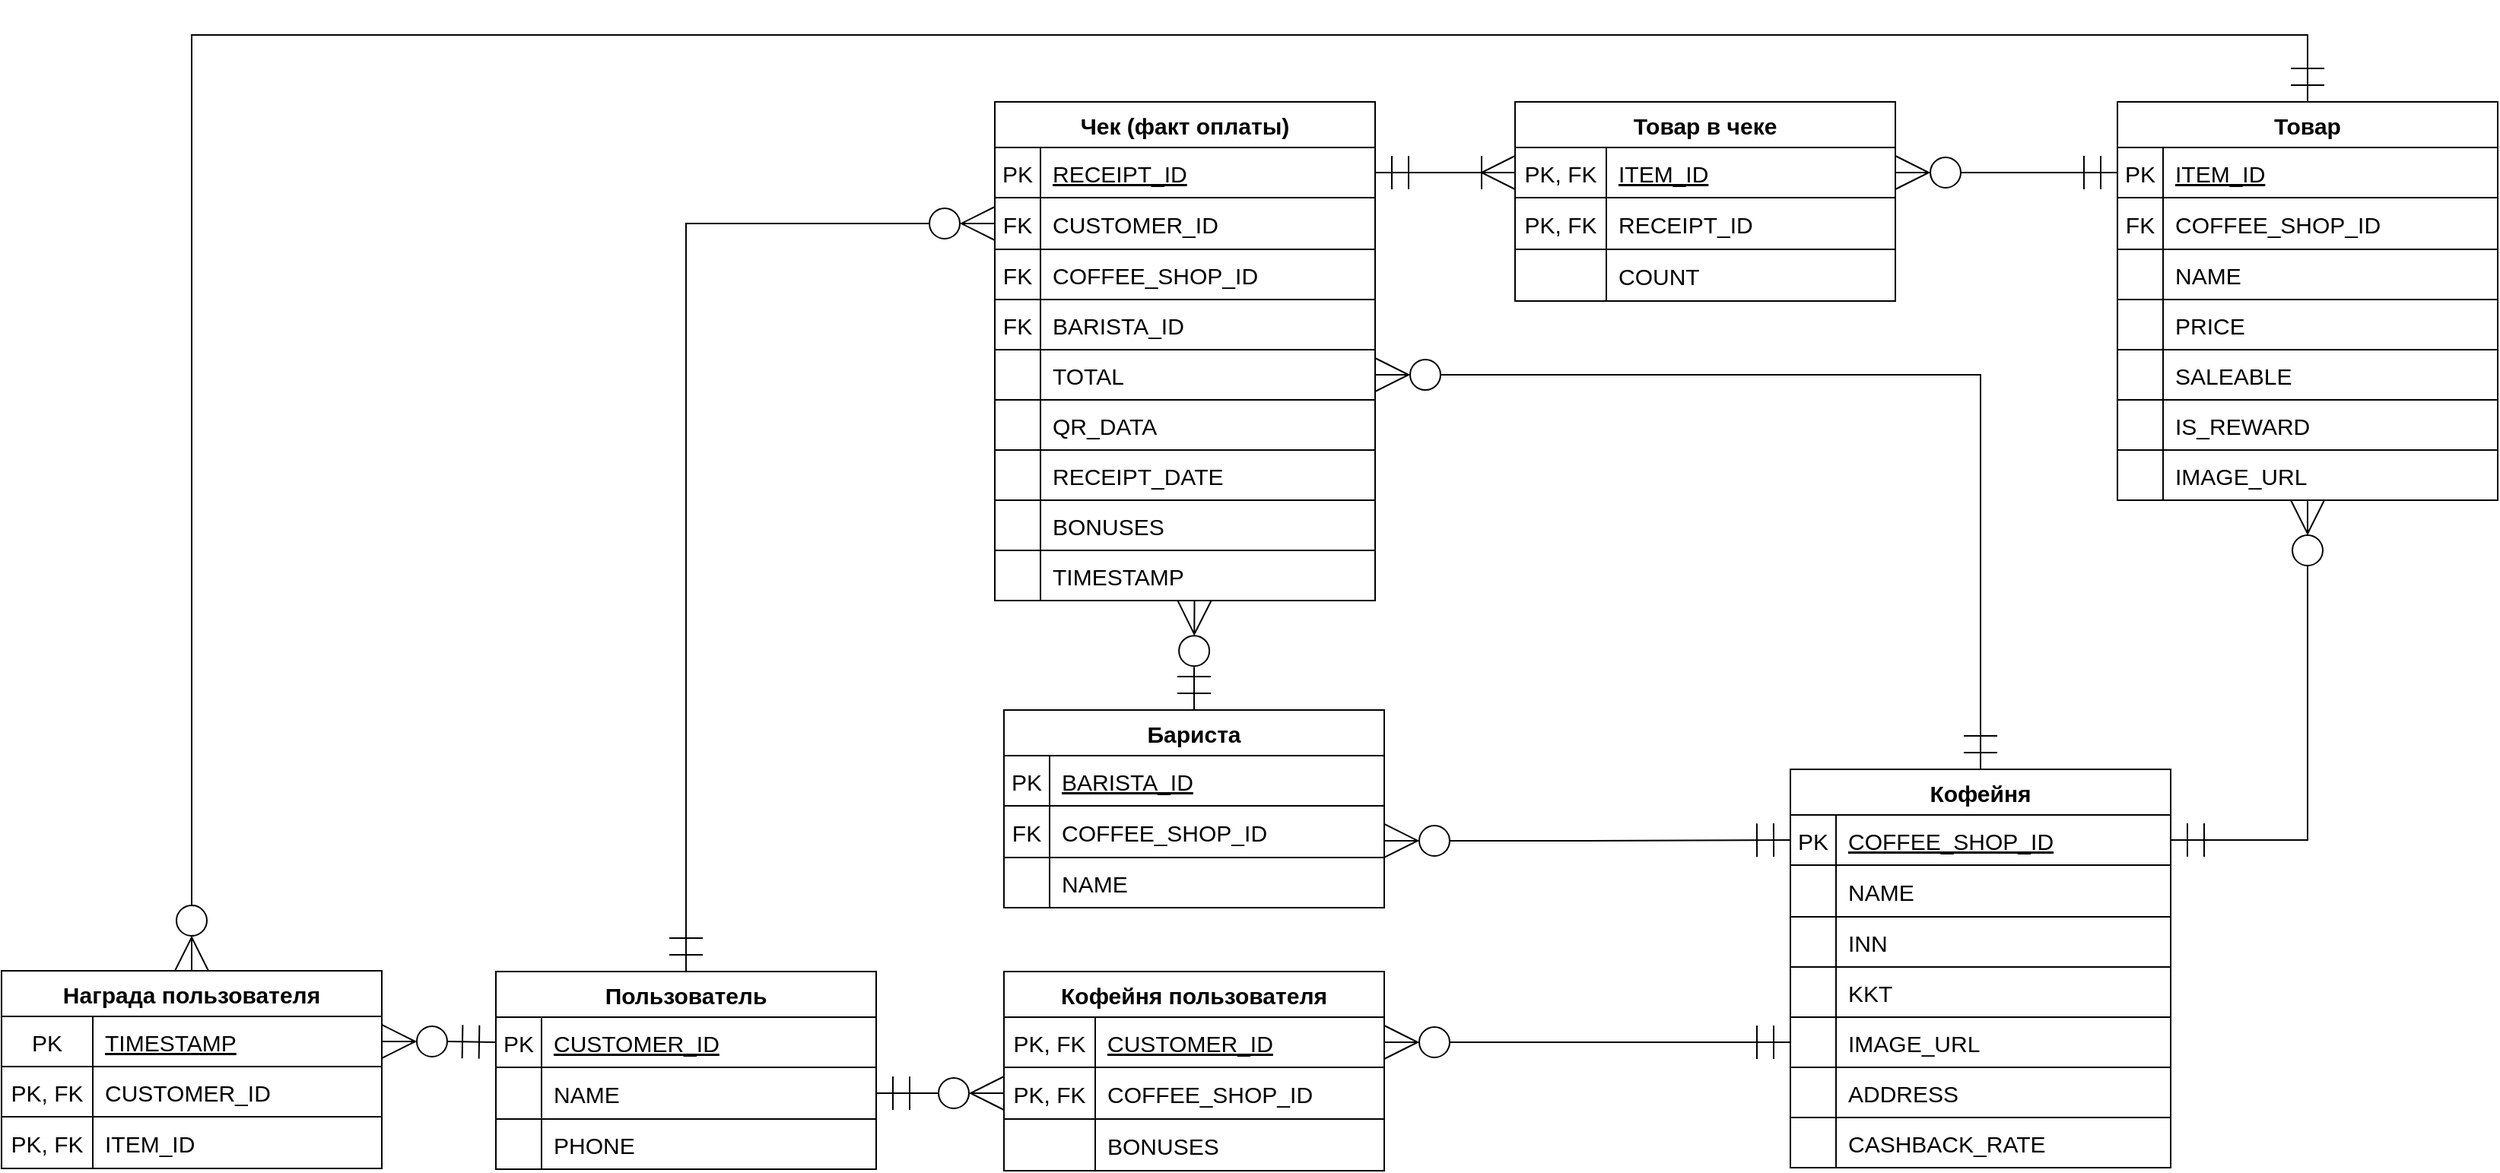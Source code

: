 <mxfile version="22.1.11" type="device">
  <diagram id="R2lEEEUBdFMjLlhIrx00" name="Page-1">
    <mxGraphModel dx="2475" dy="891" grid="0" gridSize="10" guides="1" tooltips="1" connect="1" arrows="1" fold="1" page="0" pageScale="1" pageWidth="850" pageHeight="1100" background="none" math="0" shadow="0" extFonts="Permanent Marker^https://fonts.googleapis.com/css?family=Permanent+Marker">
      <root>
        <object label="" id="0">
          <mxCell />
        </object>
        <mxCell id="1" parent="0" />
        <mxCell id="6fMhyB3P9EmJ89iYx7s8-238" style="edgeStyle=orthogonalEdgeStyle;rounded=0;orthogonalLoop=1;jettySize=auto;html=1;entryX=0.5;entryY=0;entryDx=0;entryDy=0;endArrow=ERzeroToMany;endFill=0;startArrow=ERmandOne;startFill=0;endSize=20;startSize=20;fontSize=15;exitX=0.5;exitY=0;exitDx=0;exitDy=0;" parent="1" source="6fMhyB3P9EmJ89iYx7s8-77" target="6fMhyB3P9EmJ89iYx7s8-167" edge="1">
          <mxGeometry relative="1" as="geometry">
            <mxPoint x="-670" y="190" as="sourcePoint" />
            <Array as="points">
              <mxPoint x="721" y="49" />
              <mxPoint x="-670" y="49" />
            </Array>
          </mxGeometry>
        </mxCell>
        <mxCell id="6fMhyB3P9EmJ89iYx7s8-239" style="edgeStyle=orthogonalEdgeStyle;rounded=0;orthogonalLoop=1;jettySize=auto;html=1;exitX=1;exitY=0.5;exitDx=0;exitDy=0;entryX=0;entryY=0.5;entryDx=0;entryDy=0;endArrow=ERzeroToMany;endFill=0;startArrow=ERmandOne;startFill=0;startSize=20;endSize=20;fontSize=15;" parent="1" source="6fMhyB3P9EmJ89iYx7s8-52" target="6fMhyB3P9EmJ89iYx7s8-161" edge="1">
          <mxGeometry relative="1" as="geometry" />
        </mxCell>
        <object label="Пользователь" as="ds" id="6fMhyB3P9EmJ89iYx7s8-48">
          <mxCell style="shape=table;startSize=30;container=0;collapsible=1;childLayout=tableLayout;fixedRows=1;rowLines=1;fontStyle=1;align=center;resizeLast=1;resizeLastRow=0;columnLines=1;comic=0;enumerate=0;moveCells=0;autosize=0;verticalAlign=middle;fixDash=1;overflow=visible;swimlaneLine=1;fontSize=15;" parent="1" vertex="1">
            <mxGeometry x="-470" y="665" width="250" height="130" as="geometry">
              <mxRectangle x="-70" y="220" width="90" height="30" as="alternateBounds" />
            </mxGeometry>
          </mxCell>
        </object>
        <mxCell id="6fMhyB3P9EmJ89iYx7s8-49" value="" style="shape=partialRectangle;collapsible=0;dropTarget=0;pointerEvents=0;fillColor=none;points=[[0,0.5],[1,0.5]];portConstraint=eastwest;top=0;left=0;right=0;bottom=1;fontSize=15;" parent="6fMhyB3P9EmJ89iYx7s8-48" vertex="1">
          <mxGeometry y="30" width="250" height="33" as="geometry" />
        </mxCell>
        <mxCell id="6fMhyB3P9EmJ89iYx7s8-50" value="PK" style="shape=partialRectangle;overflow=hidden;connectable=0;fillColor=none;top=0;left=0;bottom=0;right=0;fontStyle=0;fontSize=15;" parent="6fMhyB3P9EmJ89iYx7s8-49" vertex="1">
          <mxGeometry width="30" height="33" as="geometry">
            <mxRectangle width="30" height="33" as="alternateBounds" />
          </mxGeometry>
        </mxCell>
        <mxCell id="6fMhyB3P9EmJ89iYx7s8-51" value="CUSTOMER_ID" style="shape=partialRectangle;overflow=hidden;connectable=0;fillColor=none;top=0;left=0;bottom=0;right=0;align=left;spacingLeft=6;fontStyle=4;fontSize=15;" parent="6fMhyB3P9EmJ89iYx7s8-49" vertex="1">
          <mxGeometry x="30" width="220" height="33" as="geometry">
            <mxRectangle width="220" height="33" as="alternateBounds" />
          </mxGeometry>
        </mxCell>
        <mxCell id="6fMhyB3P9EmJ89iYx7s8-52" value="" style="shape=partialRectangle;collapsible=0;dropTarget=0;pointerEvents=0;fillColor=none;points=[[0,0.5],[1,0.5]];portConstraint=eastwest;top=0;left=0;right=0;bottom=0;fontSize=15;" parent="6fMhyB3P9EmJ89iYx7s8-48" vertex="1">
          <mxGeometry y="63" width="250" height="34" as="geometry" />
        </mxCell>
        <mxCell id="6fMhyB3P9EmJ89iYx7s8-53" value="" style="shape=partialRectangle;overflow=hidden;connectable=0;fillColor=none;top=0;left=0;bottom=0;right=0;fontSize=15;" parent="6fMhyB3P9EmJ89iYx7s8-52" vertex="1">
          <mxGeometry width="30" height="34" as="geometry">
            <mxRectangle width="30" height="34" as="alternateBounds" />
          </mxGeometry>
        </mxCell>
        <mxCell id="6fMhyB3P9EmJ89iYx7s8-54" value="NAME" style="shape=partialRectangle;overflow=hidden;connectable=0;fillColor=none;top=0;left=0;bottom=0;right=0;align=left;spacingLeft=6;fontSize=15;" parent="6fMhyB3P9EmJ89iYx7s8-52" vertex="1">
          <mxGeometry x="30" width="220" height="34" as="geometry">
            <mxRectangle width="220" height="34" as="alternateBounds" />
          </mxGeometry>
        </mxCell>
        <mxCell id="6fMhyB3P9EmJ89iYx7s8-55" value="" style="shape=partialRectangle;collapsible=0;dropTarget=0;pointerEvents=0;fillColor=none;points=[[0,0.5],[1,0.5]];portConstraint=eastwest;top=0;left=0;right=0;bottom=0;fontSize=15;" parent="6fMhyB3P9EmJ89iYx7s8-48" vertex="1">
          <mxGeometry y="97" width="250" height="33" as="geometry" />
        </mxCell>
        <mxCell id="6fMhyB3P9EmJ89iYx7s8-56" value="" style="shape=partialRectangle;overflow=hidden;connectable=0;fillColor=none;top=0;left=0;bottom=0;right=0;fontSize=15;" parent="6fMhyB3P9EmJ89iYx7s8-55" vertex="1">
          <mxGeometry width="30" height="33" as="geometry">
            <mxRectangle width="30" height="33" as="alternateBounds" />
          </mxGeometry>
        </mxCell>
        <mxCell id="6fMhyB3P9EmJ89iYx7s8-57" value="PHONE" style="shape=partialRectangle;overflow=hidden;connectable=0;fillColor=none;top=0;left=0;bottom=0;right=0;align=left;spacingLeft=6;fontSize=15;" parent="6fMhyB3P9EmJ89iYx7s8-55" vertex="1">
          <mxGeometry x="30" width="220" height="33" as="geometry">
            <mxRectangle width="220" height="33" as="alternateBounds" />
          </mxGeometry>
        </mxCell>
        <object label="Чек (факт оплаты)" as="ds" id="6fMhyB3P9EmJ89iYx7s8-61">
          <mxCell style="shape=table;startSize=30;container=1;collapsible=1;childLayout=tableLayout;fixedRows=1;rowLines=1;fontStyle=1;align=center;resizeLast=1;resizeLastRow=0;columnLines=1;comic=0;enumerate=0;moveCells=0;autosize=0;fontSize=15;" parent="1" vertex="1">
            <mxGeometry x="-142" y="93" width="250" height="328" as="geometry">
              <mxRectangle x="-70" y="220" width="90" height="30" as="alternateBounds" />
            </mxGeometry>
          </mxCell>
        </object>
        <mxCell id="6fMhyB3P9EmJ89iYx7s8-62" value="" style="shape=partialRectangle;collapsible=0;dropTarget=0;pointerEvents=0;fillColor=none;points=[[0,0.5],[1,0.5]];portConstraint=eastwest;top=0;left=0;right=0;bottom=1;fontSize=15;" parent="6fMhyB3P9EmJ89iYx7s8-61" vertex="1">
          <mxGeometry y="30" width="250" height="33" as="geometry" />
        </mxCell>
        <mxCell id="6fMhyB3P9EmJ89iYx7s8-63" value="PK" style="shape=partialRectangle;overflow=hidden;connectable=0;fillColor=none;top=0;left=0;bottom=0;right=0;fontStyle=0;fontSize=15;" parent="6fMhyB3P9EmJ89iYx7s8-62" vertex="1">
          <mxGeometry width="30" height="33" as="geometry">
            <mxRectangle width="30" height="33" as="alternateBounds" />
          </mxGeometry>
        </mxCell>
        <mxCell id="6fMhyB3P9EmJ89iYx7s8-64" value="RECEIPT_ID" style="shape=partialRectangle;overflow=hidden;connectable=0;fillColor=none;top=0;left=0;bottom=0;right=0;align=left;spacingLeft=6;fontStyle=4;fontSize=15;" parent="6fMhyB3P9EmJ89iYx7s8-62" vertex="1">
          <mxGeometry x="30" width="220" height="33" as="geometry">
            <mxRectangle width="220" height="33" as="alternateBounds" />
          </mxGeometry>
        </mxCell>
        <mxCell id="6fMhyB3P9EmJ89iYx7s8-65" value="" style="shape=partialRectangle;collapsible=0;dropTarget=0;pointerEvents=0;fillColor=none;points=[[0,0.5],[1,0.5]];portConstraint=eastwest;top=0;left=0;right=0;bottom=0;fontSize=15;" parent="6fMhyB3P9EmJ89iYx7s8-61" vertex="1">
          <mxGeometry y="63" width="250" height="34" as="geometry" />
        </mxCell>
        <mxCell id="6fMhyB3P9EmJ89iYx7s8-66" value="FK" style="shape=partialRectangle;overflow=hidden;connectable=0;fillColor=none;top=0;left=0;bottom=0;right=0;fontSize=15;" parent="6fMhyB3P9EmJ89iYx7s8-65" vertex="1">
          <mxGeometry width="30" height="34" as="geometry">
            <mxRectangle width="30" height="34" as="alternateBounds" />
          </mxGeometry>
        </mxCell>
        <mxCell id="6fMhyB3P9EmJ89iYx7s8-67" value="CUSTOMER_ID" style="shape=partialRectangle;overflow=hidden;connectable=0;fillColor=none;top=0;left=0;bottom=0;right=0;align=left;spacingLeft=6;fontSize=15;" parent="6fMhyB3P9EmJ89iYx7s8-65" vertex="1">
          <mxGeometry x="30" width="220" height="34" as="geometry">
            <mxRectangle width="220" height="34" as="alternateBounds" />
          </mxGeometry>
        </mxCell>
        <mxCell id="6fMhyB3P9EmJ89iYx7s8-68" value="" style="shape=partialRectangle;collapsible=0;dropTarget=0;pointerEvents=0;fillColor=none;points=[[0,0.5],[1,0.5]];portConstraint=eastwest;top=0;left=0;right=0;bottom=0;fontSize=15;" parent="6fMhyB3P9EmJ89iYx7s8-61" vertex="1">
          <mxGeometry y="97" width="250" height="33" as="geometry" />
        </mxCell>
        <mxCell id="6fMhyB3P9EmJ89iYx7s8-69" value="FK" style="shape=partialRectangle;overflow=hidden;connectable=0;fillColor=none;top=0;left=0;bottom=0;right=0;fontSize=15;" parent="6fMhyB3P9EmJ89iYx7s8-68" vertex="1">
          <mxGeometry width="30" height="33" as="geometry">
            <mxRectangle width="30" height="33" as="alternateBounds" />
          </mxGeometry>
        </mxCell>
        <mxCell id="6fMhyB3P9EmJ89iYx7s8-70" value="COFFEE_SHOP_ID" style="shape=partialRectangle;overflow=hidden;connectable=0;fillColor=none;top=0;left=0;bottom=0;right=0;align=left;spacingLeft=6;fontSize=15;" parent="6fMhyB3P9EmJ89iYx7s8-68" vertex="1">
          <mxGeometry x="30" width="220" height="33" as="geometry">
            <mxRectangle width="220" height="33" as="alternateBounds" />
          </mxGeometry>
        </mxCell>
        <mxCell id="6fMhyB3P9EmJ89iYx7s8-182" style="shape=partialRectangle;collapsible=0;dropTarget=0;pointerEvents=0;fillColor=none;points=[[0,0.5],[1,0.5]];portConstraint=eastwest;top=0;left=0;right=0;bottom=0;fontSize=15;" parent="6fMhyB3P9EmJ89iYx7s8-61" vertex="1">
          <mxGeometry y="130" width="250" height="33" as="geometry" />
        </mxCell>
        <mxCell id="6fMhyB3P9EmJ89iYx7s8-183" value="FK" style="shape=partialRectangle;overflow=hidden;connectable=0;fillColor=none;top=0;left=0;bottom=0;right=0;fontSize=15;" parent="6fMhyB3P9EmJ89iYx7s8-182" vertex="1">
          <mxGeometry width="30" height="33" as="geometry">
            <mxRectangle width="30" height="33" as="alternateBounds" />
          </mxGeometry>
        </mxCell>
        <mxCell id="6fMhyB3P9EmJ89iYx7s8-184" value="BARISTA_ID" style="shape=partialRectangle;overflow=hidden;connectable=0;fillColor=none;top=0;left=0;bottom=0;right=0;align=left;spacingLeft=6;fontSize=15;" parent="6fMhyB3P9EmJ89iYx7s8-182" vertex="1">
          <mxGeometry x="30" width="220" height="33" as="geometry">
            <mxRectangle width="220" height="33" as="alternateBounds" />
          </mxGeometry>
        </mxCell>
        <mxCell id="6fMhyB3P9EmJ89iYx7s8-221" style="shape=partialRectangle;collapsible=0;dropTarget=0;pointerEvents=0;fillColor=none;points=[[0,0.5],[1,0.5]];portConstraint=eastwest;top=0;left=0;right=0;bottom=0;fontSize=15;" parent="6fMhyB3P9EmJ89iYx7s8-61" vertex="1">
          <mxGeometry y="163" width="250" height="33" as="geometry" />
        </mxCell>
        <mxCell id="6fMhyB3P9EmJ89iYx7s8-222" style="shape=partialRectangle;overflow=hidden;connectable=0;fillColor=none;top=0;left=0;bottom=0;right=0;fontSize=15;" parent="6fMhyB3P9EmJ89iYx7s8-221" vertex="1">
          <mxGeometry width="30" height="33" as="geometry">
            <mxRectangle width="30" height="33" as="alternateBounds" />
          </mxGeometry>
        </mxCell>
        <mxCell id="6fMhyB3P9EmJ89iYx7s8-223" value="TOTAL" style="shape=partialRectangle;overflow=hidden;connectable=0;fillColor=none;top=0;left=0;bottom=0;right=0;align=left;spacingLeft=6;fontSize=15;" parent="6fMhyB3P9EmJ89iYx7s8-221" vertex="1">
          <mxGeometry x="30" width="220" height="33" as="geometry">
            <mxRectangle width="220" height="33" as="alternateBounds" />
          </mxGeometry>
        </mxCell>
        <mxCell id="6fMhyB3P9EmJ89iYx7s8-224" style="shape=partialRectangle;collapsible=0;dropTarget=0;pointerEvents=0;fillColor=none;points=[[0,0.5],[1,0.5]];portConstraint=eastwest;top=0;left=0;right=0;bottom=0;fontSize=15;" parent="6fMhyB3P9EmJ89iYx7s8-61" vertex="1">
          <mxGeometry y="196" width="250" height="33" as="geometry" />
        </mxCell>
        <mxCell id="6fMhyB3P9EmJ89iYx7s8-225" style="shape=partialRectangle;overflow=hidden;connectable=0;fillColor=none;top=0;left=0;bottom=0;right=0;fontSize=15;" parent="6fMhyB3P9EmJ89iYx7s8-224" vertex="1">
          <mxGeometry width="30" height="33" as="geometry">
            <mxRectangle width="30" height="33" as="alternateBounds" />
          </mxGeometry>
        </mxCell>
        <mxCell id="6fMhyB3P9EmJ89iYx7s8-226" value="QR_DATA" style="shape=partialRectangle;overflow=hidden;connectable=0;fillColor=none;top=0;left=0;bottom=0;right=0;align=left;spacingLeft=6;fontSize=15;" parent="6fMhyB3P9EmJ89iYx7s8-224" vertex="1">
          <mxGeometry x="30" width="220" height="33" as="geometry">
            <mxRectangle width="220" height="33" as="alternateBounds" />
          </mxGeometry>
        </mxCell>
        <mxCell id="yeTZzwg2eYTKbIOVqk0_-4" style="shape=partialRectangle;collapsible=0;dropTarget=0;pointerEvents=0;fillColor=none;points=[[0,0.5],[1,0.5]];portConstraint=eastwest;top=0;left=0;right=0;bottom=0;fontSize=15;" parent="6fMhyB3P9EmJ89iYx7s8-61" vertex="1">
          <mxGeometry y="229" width="250" height="33" as="geometry" />
        </mxCell>
        <mxCell id="yeTZzwg2eYTKbIOVqk0_-5" style="shape=partialRectangle;overflow=hidden;connectable=0;fillColor=none;top=0;left=0;bottom=0;right=0;fontSize=15;" parent="yeTZzwg2eYTKbIOVqk0_-4" vertex="1">
          <mxGeometry width="30" height="33" as="geometry">
            <mxRectangle width="30" height="33" as="alternateBounds" />
          </mxGeometry>
        </mxCell>
        <mxCell id="yeTZzwg2eYTKbIOVqk0_-6" value="" style="shape=partialRectangle;overflow=hidden;connectable=0;fillColor=none;top=0;left=0;bottom=0;right=0;align=left;spacingLeft=6;fontSize=15;" parent="yeTZzwg2eYTKbIOVqk0_-4" vertex="1">
          <mxGeometry x="30" width="220" height="33" as="geometry">
            <mxRectangle width="220" height="33" as="alternateBounds" />
          </mxGeometry>
        </mxCell>
        <mxCell id="yeTZzwg2eYTKbIOVqk0_-10" style="shape=partialRectangle;collapsible=0;dropTarget=0;pointerEvents=0;fillColor=none;points=[[0,0.5],[1,0.5]];portConstraint=eastwest;top=0;left=0;right=0;bottom=0;fontSize=15;" parent="6fMhyB3P9EmJ89iYx7s8-61" vertex="1">
          <mxGeometry y="262" width="250" height="33" as="geometry" />
        </mxCell>
        <mxCell id="yeTZzwg2eYTKbIOVqk0_-11" style="shape=partialRectangle;overflow=hidden;connectable=0;fillColor=none;top=0;left=0;bottom=0;right=0;fontSize=15;" parent="yeTZzwg2eYTKbIOVqk0_-10" vertex="1">
          <mxGeometry width="30" height="33" as="geometry">
            <mxRectangle width="30" height="33" as="alternateBounds" />
          </mxGeometry>
        </mxCell>
        <mxCell id="yeTZzwg2eYTKbIOVqk0_-12" value="BONUSES" style="shape=partialRectangle;overflow=hidden;connectable=0;fillColor=none;top=0;left=0;bottom=0;right=0;align=left;spacingLeft=6;fontSize=15;" parent="yeTZzwg2eYTKbIOVqk0_-10" vertex="1">
          <mxGeometry x="30" width="220" height="33" as="geometry">
            <mxRectangle width="220" height="33" as="alternateBounds" />
          </mxGeometry>
        </mxCell>
        <mxCell id="yeTZzwg2eYTKbIOVqk0_-31" style="shape=partialRectangle;collapsible=0;dropTarget=0;pointerEvents=0;fillColor=none;points=[[0,0.5],[1,0.5]];portConstraint=eastwest;top=0;left=0;right=0;bottom=0;fontSize=15;" parent="6fMhyB3P9EmJ89iYx7s8-61" vertex="1">
          <mxGeometry y="295" width="250" height="33" as="geometry" />
        </mxCell>
        <mxCell id="yeTZzwg2eYTKbIOVqk0_-32" style="shape=partialRectangle;overflow=hidden;connectable=0;fillColor=none;top=0;left=0;bottom=0;right=0;fontSize=15;" parent="yeTZzwg2eYTKbIOVqk0_-31" vertex="1">
          <mxGeometry width="30" height="33" as="geometry">
            <mxRectangle width="30" height="33" as="alternateBounds" />
          </mxGeometry>
        </mxCell>
        <mxCell id="yeTZzwg2eYTKbIOVqk0_-33" value="TIMESTAMP" style="shape=partialRectangle;overflow=hidden;connectable=0;fillColor=none;top=0;left=0;bottom=0;right=0;align=left;spacingLeft=6;fontSize=15;" parent="yeTZzwg2eYTKbIOVqk0_-31" vertex="1">
          <mxGeometry x="30" width="220" height="33" as="geometry">
            <mxRectangle width="220" height="33" as="alternateBounds" />
          </mxGeometry>
        </mxCell>
        <object label="Товар" as="ds" id="6fMhyB3P9EmJ89iYx7s8-77">
          <mxCell style="shape=table;startSize=30;container=1;collapsible=1;childLayout=tableLayout;fixedRows=1;rowLines=1;fontStyle=1;align=center;resizeLast=1;resizeLastRow=0;columnLines=1;comic=0;enumerate=0;moveCells=0;autosize=0;fontSize=15;" parent="1" vertex="1">
            <mxGeometry x="596" y="93" width="250" height="262" as="geometry">
              <mxRectangle x="-70" y="220" width="90" height="30" as="alternateBounds" />
            </mxGeometry>
          </mxCell>
        </object>
        <mxCell id="6fMhyB3P9EmJ89iYx7s8-78" value="" style="shape=partialRectangle;collapsible=0;dropTarget=0;pointerEvents=0;fillColor=none;points=[[0,0.5],[1,0.5]];portConstraint=eastwest;top=0;left=0;right=0;bottom=1;fontSize=15;" parent="6fMhyB3P9EmJ89iYx7s8-77" vertex="1">
          <mxGeometry y="30" width="250" height="33" as="geometry" />
        </mxCell>
        <mxCell id="6fMhyB3P9EmJ89iYx7s8-79" value="PK" style="shape=partialRectangle;overflow=hidden;connectable=0;fillColor=none;top=0;left=0;bottom=0;right=0;fontStyle=0;fontSize=15;" parent="6fMhyB3P9EmJ89iYx7s8-78" vertex="1">
          <mxGeometry width="30" height="33" as="geometry">
            <mxRectangle width="30" height="33" as="alternateBounds" />
          </mxGeometry>
        </mxCell>
        <mxCell id="6fMhyB3P9EmJ89iYx7s8-80" value="ITEM_ID" style="shape=partialRectangle;overflow=hidden;connectable=0;fillColor=none;top=0;left=0;bottom=0;right=0;align=left;spacingLeft=6;fontStyle=4;fontSize=15;" parent="6fMhyB3P9EmJ89iYx7s8-78" vertex="1">
          <mxGeometry x="30" width="220" height="33" as="geometry">
            <mxRectangle width="220" height="33" as="alternateBounds" />
          </mxGeometry>
        </mxCell>
        <mxCell id="6fMhyB3P9EmJ89iYx7s8-81" value="" style="shape=partialRectangle;collapsible=0;dropTarget=0;pointerEvents=0;fillColor=none;points=[[0,0.5],[1,0.5]];portConstraint=eastwest;top=0;left=0;right=0;bottom=0;fontSize=15;" parent="6fMhyB3P9EmJ89iYx7s8-77" vertex="1">
          <mxGeometry y="63" width="250" height="34" as="geometry" />
        </mxCell>
        <mxCell id="6fMhyB3P9EmJ89iYx7s8-82" value="FK" style="shape=partialRectangle;overflow=hidden;connectable=0;fillColor=none;top=0;left=0;bottom=0;right=0;fontSize=15;" parent="6fMhyB3P9EmJ89iYx7s8-81" vertex="1">
          <mxGeometry width="30" height="34" as="geometry">
            <mxRectangle width="30" height="34" as="alternateBounds" />
          </mxGeometry>
        </mxCell>
        <mxCell id="6fMhyB3P9EmJ89iYx7s8-83" value="COFFEE_SHOP_ID" style="shape=partialRectangle;overflow=hidden;connectable=0;fillColor=none;top=0;left=0;bottom=0;right=0;align=left;spacingLeft=6;fontSize=15;" parent="6fMhyB3P9EmJ89iYx7s8-81" vertex="1">
          <mxGeometry x="30" width="220" height="34" as="geometry">
            <mxRectangle width="220" height="34" as="alternateBounds" />
          </mxGeometry>
        </mxCell>
        <mxCell id="6fMhyB3P9EmJ89iYx7s8-84" value="" style="shape=partialRectangle;collapsible=0;dropTarget=0;pointerEvents=0;fillColor=none;points=[[0,0.5],[1,0.5]];portConstraint=eastwest;top=0;left=0;right=0;bottom=0;fontSize=15;" parent="6fMhyB3P9EmJ89iYx7s8-77" vertex="1">
          <mxGeometry y="97" width="250" height="33" as="geometry" />
        </mxCell>
        <mxCell id="6fMhyB3P9EmJ89iYx7s8-85" value="" style="shape=partialRectangle;overflow=hidden;connectable=0;fillColor=none;top=0;left=0;bottom=0;right=0;fontSize=15;" parent="6fMhyB3P9EmJ89iYx7s8-84" vertex="1">
          <mxGeometry width="30" height="33" as="geometry">
            <mxRectangle width="30" height="33" as="alternateBounds" />
          </mxGeometry>
        </mxCell>
        <mxCell id="6fMhyB3P9EmJ89iYx7s8-86" value="NAME" style="shape=partialRectangle;overflow=hidden;connectable=0;fillColor=none;top=0;left=0;bottom=0;right=0;align=left;spacingLeft=6;fontSize=15;" parent="6fMhyB3P9EmJ89iYx7s8-84" vertex="1">
          <mxGeometry x="30" width="220" height="33" as="geometry">
            <mxRectangle width="220" height="33" as="alternateBounds" />
          </mxGeometry>
        </mxCell>
        <mxCell id="6fMhyB3P9EmJ89iYx7s8-214" style="shape=partialRectangle;collapsible=0;dropTarget=0;pointerEvents=0;fillColor=none;points=[[0,0.5],[1,0.5]];portConstraint=eastwest;top=0;left=0;right=0;bottom=0;fontSize=15;" parent="6fMhyB3P9EmJ89iYx7s8-77" vertex="1">
          <mxGeometry y="130" width="250" height="33" as="geometry" />
        </mxCell>
        <mxCell id="6fMhyB3P9EmJ89iYx7s8-215" style="shape=partialRectangle;overflow=hidden;connectable=0;fillColor=none;top=0;left=0;bottom=0;right=0;fontSize=15;" parent="6fMhyB3P9EmJ89iYx7s8-214" vertex="1">
          <mxGeometry width="30" height="33" as="geometry">
            <mxRectangle width="30" height="33" as="alternateBounds" />
          </mxGeometry>
        </mxCell>
        <mxCell id="6fMhyB3P9EmJ89iYx7s8-216" value="PRICE" style="shape=partialRectangle;overflow=hidden;connectable=0;fillColor=none;top=0;left=0;bottom=0;right=0;align=left;spacingLeft=6;fontSize=15;" parent="6fMhyB3P9EmJ89iYx7s8-214" vertex="1">
          <mxGeometry x="30" width="220" height="33" as="geometry">
            <mxRectangle width="220" height="33" as="alternateBounds" />
          </mxGeometry>
        </mxCell>
        <mxCell id="yeTZzwg2eYTKbIOVqk0_-21" style="shape=partialRectangle;collapsible=0;dropTarget=0;pointerEvents=0;fillColor=none;points=[[0,0.5],[1,0.5]];portConstraint=eastwest;top=0;left=0;right=0;bottom=0;fontSize=15;" parent="6fMhyB3P9EmJ89iYx7s8-77" vertex="1">
          <mxGeometry y="163" width="250" height="33" as="geometry" />
        </mxCell>
        <mxCell id="yeTZzwg2eYTKbIOVqk0_-22" style="shape=partialRectangle;overflow=hidden;connectable=0;fillColor=none;top=0;left=0;bottom=0;right=0;fontSize=15;" parent="yeTZzwg2eYTKbIOVqk0_-21" vertex="1">
          <mxGeometry width="30" height="33" as="geometry">
            <mxRectangle width="30" height="33" as="alternateBounds" />
          </mxGeometry>
        </mxCell>
        <mxCell id="yeTZzwg2eYTKbIOVqk0_-23" value="SALEABLE" style="shape=partialRectangle;overflow=hidden;connectable=0;fillColor=none;top=0;left=0;bottom=0;right=0;align=left;spacingLeft=6;fontSize=15;" parent="yeTZzwg2eYTKbIOVqk0_-21" vertex="1">
          <mxGeometry x="30" width="220" height="33" as="geometry">
            <mxRectangle width="220" height="33" as="alternateBounds" />
          </mxGeometry>
        </mxCell>
        <mxCell id="yeTZzwg2eYTKbIOVqk0_-24" style="shape=partialRectangle;collapsible=0;dropTarget=0;pointerEvents=0;fillColor=none;points=[[0,0.5],[1,0.5]];portConstraint=eastwest;top=0;left=0;right=0;bottom=0;fontSize=15;" parent="6fMhyB3P9EmJ89iYx7s8-77" vertex="1">
          <mxGeometry y="196" width="250" height="33" as="geometry" />
        </mxCell>
        <mxCell id="yeTZzwg2eYTKbIOVqk0_-25" style="shape=partialRectangle;overflow=hidden;connectable=0;fillColor=none;top=0;left=0;bottom=0;right=0;fontSize=15;" parent="yeTZzwg2eYTKbIOVqk0_-24" vertex="1">
          <mxGeometry width="30" height="33" as="geometry">
            <mxRectangle width="30" height="33" as="alternateBounds" />
          </mxGeometry>
        </mxCell>
        <mxCell id="yeTZzwg2eYTKbIOVqk0_-26" value="IS_REWARD" style="shape=partialRectangle;overflow=hidden;connectable=0;fillColor=none;top=0;left=0;bottom=0;right=0;align=left;spacingLeft=6;fontSize=15;" parent="yeTZzwg2eYTKbIOVqk0_-24" vertex="1">
          <mxGeometry x="30" width="220" height="33" as="geometry">
            <mxRectangle width="220" height="33" as="alternateBounds" />
          </mxGeometry>
        </mxCell>
        <mxCell id="L_fckCyawDVfCkKsfcMb-1" style="shape=partialRectangle;collapsible=0;dropTarget=0;pointerEvents=0;fillColor=none;points=[[0,0.5],[1,0.5]];portConstraint=eastwest;top=0;left=0;right=0;bottom=0;fontSize=15;" vertex="1" parent="6fMhyB3P9EmJ89iYx7s8-77">
          <mxGeometry y="229" width="250" height="33" as="geometry" />
        </mxCell>
        <mxCell id="L_fckCyawDVfCkKsfcMb-2" style="shape=partialRectangle;overflow=hidden;connectable=0;fillColor=none;top=0;left=0;bottom=0;right=0;fontSize=15;" vertex="1" parent="L_fckCyawDVfCkKsfcMb-1">
          <mxGeometry width="30" height="33" as="geometry">
            <mxRectangle width="30" height="33" as="alternateBounds" />
          </mxGeometry>
        </mxCell>
        <mxCell id="L_fckCyawDVfCkKsfcMb-3" value="IMAGE_URL" style="shape=partialRectangle;overflow=hidden;connectable=0;fillColor=none;top=0;left=0;bottom=0;right=0;align=left;spacingLeft=6;fontSize=15;" vertex="1" parent="L_fckCyawDVfCkKsfcMb-1">
          <mxGeometry x="30" width="220" height="33" as="geometry">
            <mxRectangle width="220" height="33" as="alternateBounds" />
          </mxGeometry>
        </mxCell>
        <object label="Товар в чеке" as="ds" id="6fMhyB3P9EmJ89iYx7s8-90">
          <mxCell style="shape=table;startSize=30;container=1;collapsible=1;childLayout=tableLayout;fixedRows=1;rowLines=1;fontStyle=1;align=center;resizeLast=1;resizeLastRow=0;columnLines=1;comic=0;enumerate=0;moveCells=0;autosize=0;swimlaneHead=1;swimlaneBody=1;horizontal=1;top=1;bottom=1;left=1;allowArrows=1;swimlaneLine=1;rounded=0;shadow=0;strokeColor=default;separatorColor=none;fontSize=15;" parent="1" vertex="1">
            <mxGeometry x="200" y="93" width="250" height="131" as="geometry">
              <mxRectangle x="-70" y="220" width="90" height="30" as="alternateBounds" />
            </mxGeometry>
          </mxCell>
        </object>
        <mxCell id="6fMhyB3P9EmJ89iYx7s8-91" value="" style="shape=partialRectangle;collapsible=0;dropTarget=0;pointerEvents=0;fillColor=none;points=[[0,0.5],[1,0.5]];portConstraint=eastwest;top=0;left=0;right=0;bottom=1;fontSize=15;" parent="6fMhyB3P9EmJ89iYx7s8-90" vertex="1">
          <mxGeometry y="30" width="250" height="33" as="geometry" />
        </mxCell>
        <mxCell id="6fMhyB3P9EmJ89iYx7s8-92" value="PK, FK" style="shape=partialRectangle;overflow=hidden;connectable=0;fillColor=none;top=0;left=0;bottom=0;right=0;fontStyle=0;fontSize=15;" parent="6fMhyB3P9EmJ89iYx7s8-91" vertex="1">
          <mxGeometry width="60" height="33" as="geometry">
            <mxRectangle width="60" height="33" as="alternateBounds" />
          </mxGeometry>
        </mxCell>
        <mxCell id="6fMhyB3P9EmJ89iYx7s8-93" value="ITEM_ID" style="shape=partialRectangle;overflow=hidden;connectable=0;fillColor=none;top=0;left=0;bottom=0;right=0;align=left;spacingLeft=6;fontStyle=4;fontSize=15;" parent="6fMhyB3P9EmJ89iYx7s8-91" vertex="1">
          <mxGeometry x="60" width="190" height="33" as="geometry">
            <mxRectangle width="190" height="33" as="alternateBounds" />
          </mxGeometry>
        </mxCell>
        <mxCell id="6fMhyB3P9EmJ89iYx7s8-94" value="" style="shape=partialRectangle;collapsible=0;dropTarget=0;pointerEvents=0;fillColor=none;points=[[0,0.5],[1,0.5]];portConstraint=eastwest;top=0;left=0;right=0;bottom=0;fontSize=15;" parent="6fMhyB3P9EmJ89iYx7s8-90" vertex="1">
          <mxGeometry y="63" width="250" height="34" as="geometry" />
        </mxCell>
        <mxCell id="6fMhyB3P9EmJ89iYx7s8-95" value="PK, FK" style="shape=partialRectangle;overflow=hidden;connectable=0;fillColor=none;top=0;left=0;bottom=0;right=0;fontSize=15;" parent="6fMhyB3P9EmJ89iYx7s8-94" vertex="1">
          <mxGeometry width="60" height="34" as="geometry">
            <mxRectangle width="60" height="34" as="alternateBounds" />
          </mxGeometry>
        </mxCell>
        <mxCell id="6fMhyB3P9EmJ89iYx7s8-96" value="RECEIPT_ID" style="shape=partialRectangle;overflow=hidden;connectable=0;fillColor=none;top=0;left=0;bottom=0;right=0;align=left;spacingLeft=6;fontSize=15;" parent="6fMhyB3P9EmJ89iYx7s8-94" vertex="1">
          <mxGeometry x="60" width="190" height="34" as="geometry">
            <mxRectangle width="190" height="34" as="alternateBounds" />
          </mxGeometry>
        </mxCell>
        <mxCell id="yeTZzwg2eYTKbIOVqk0_-1" style="shape=partialRectangle;collapsible=0;dropTarget=0;pointerEvents=0;fillColor=none;points=[[0,0.5],[1,0.5]];portConstraint=eastwest;top=0;left=0;right=0;bottom=0;fontSize=15;" parent="6fMhyB3P9EmJ89iYx7s8-90" vertex="1">
          <mxGeometry y="97" width="250" height="34" as="geometry" />
        </mxCell>
        <mxCell id="yeTZzwg2eYTKbIOVqk0_-2" style="shape=partialRectangle;overflow=hidden;connectable=0;fillColor=none;top=0;left=0;bottom=0;right=0;fontSize=15;" parent="yeTZzwg2eYTKbIOVqk0_-1" vertex="1">
          <mxGeometry width="60" height="34" as="geometry">
            <mxRectangle width="60" height="34" as="alternateBounds" />
          </mxGeometry>
        </mxCell>
        <mxCell id="yeTZzwg2eYTKbIOVqk0_-3" value="COUNT" style="shape=partialRectangle;overflow=hidden;connectable=0;fillColor=none;top=0;left=0;bottom=0;right=0;align=left;spacingLeft=6;fontSize=15;" parent="yeTZzwg2eYTKbIOVqk0_-1" vertex="1">
          <mxGeometry x="60" width="190" height="34" as="geometry">
            <mxRectangle width="190" height="34" as="alternateBounds" />
          </mxGeometry>
        </mxCell>
        <object label="Бариста" as="ds" id="6fMhyB3P9EmJ89iYx7s8-100">
          <mxCell style="shape=table;startSize=30;container=1;collapsible=1;childLayout=tableLayout;fixedRows=1;rowLines=1;fontStyle=1;align=center;resizeLast=1;resizeLastRow=0;columnLines=1;comic=0;enumerate=0;moveCells=0;autosize=0;fontSize=15;" parent="1" vertex="1">
            <mxGeometry x="-136" y="493" width="250" height="130" as="geometry">
              <mxRectangle x="-70" y="220" width="90" height="30" as="alternateBounds" />
            </mxGeometry>
          </mxCell>
        </object>
        <mxCell id="6fMhyB3P9EmJ89iYx7s8-101" value="" style="shape=partialRectangle;collapsible=0;dropTarget=0;pointerEvents=0;fillColor=none;points=[[0,0.5],[1,0.5]];portConstraint=eastwest;top=0;left=0;right=0;bottom=1;fontSize=15;" parent="6fMhyB3P9EmJ89iYx7s8-100" vertex="1">
          <mxGeometry y="30" width="250" height="33" as="geometry" />
        </mxCell>
        <mxCell id="6fMhyB3P9EmJ89iYx7s8-102" value="PK" style="shape=partialRectangle;overflow=hidden;connectable=0;fillColor=none;top=0;left=0;bottom=0;right=0;fontStyle=0;fontSize=15;" parent="6fMhyB3P9EmJ89iYx7s8-101" vertex="1">
          <mxGeometry width="30" height="33" as="geometry">
            <mxRectangle width="30" height="33" as="alternateBounds" />
          </mxGeometry>
        </mxCell>
        <mxCell id="6fMhyB3P9EmJ89iYx7s8-103" value="BARISTA_ID" style="shape=partialRectangle;overflow=hidden;connectable=0;fillColor=none;top=0;left=0;bottom=0;right=0;align=left;spacingLeft=6;fontStyle=4;fontSize=15;" parent="6fMhyB3P9EmJ89iYx7s8-101" vertex="1">
          <mxGeometry x="30" width="220" height="33" as="geometry">
            <mxRectangle width="220" height="33" as="alternateBounds" />
          </mxGeometry>
        </mxCell>
        <mxCell id="6fMhyB3P9EmJ89iYx7s8-104" value="" style="shape=partialRectangle;collapsible=0;dropTarget=0;pointerEvents=0;fillColor=none;points=[[0,0.5],[1,0.5]];portConstraint=eastwest;top=0;left=0;right=0;bottom=0;fontSize=15;" parent="6fMhyB3P9EmJ89iYx7s8-100" vertex="1">
          <mxGeometry y="63" width="250" height="34" as="geometry" />
        </mxCell>
        <mxCell id="6fMhyB3P9EmJ89iYx7s8-105" value="FK" style="shape=partialRectangle;overflow=hidden;connectable=0;fillColor=none;top=0;left=0;bottom=0;right=0;fontSize=15;" parent="6fMhyB3P9EmJ89iYx7s8-104" vertex="1">
          <mxGeometry width="30" height="34" as="geometry">
            <mxRectangle width="30" height="34" as="alternateBounds" />
          </mxGeometry>
        </mxCell>
        <mxCell id="6fMhyB3P9EmJ89iYx7s8-106" value="COFFEE_SHOP_ID" style="shape=partialRectangle;overflow=hidden;connectable=0;fillColor=none;top=0;left=0;bottom=0;right=0;align=left;spacingLeft=6;fontSize=15;" parent="6fMhyB3P9EmJ89iYx7s8-104" vertex="1">
          <mxGeometry x="30" width="220" height="34" as="geometry">
            <mxRectangle width="220" height="34" as="alternateBounds" />
          </mxGeometry>
        </mxCell>
        <mxCell id="6fMhyB3P9EmJ89iYx7s8-107" value="" style="shape=partialRectangle;collapsible=0;dropTarget=0;pointerEvents=0;fillColor=none;points=[[0,0.5],[1,0.5]];portConstraint=eastwest;top=0;left=0;right=0;bottom=0;fontSize=15;" parent="6fMhyB3P9EmJ89iYx7s8-100" vertex="1">
          <mxGeometry y="97" width="250" height="33" as="geometry" />
        </mxCell>
        <mxCell id="6fMhyB3P9EmJ89iYx7s8-108" value="" style="shape=partialRectangle;overflow=hidden;connectable=0;fillColor=none;top=0;left=0;bottom=0;right=0;fontSize=15;" parent="6fMhyB3P9EmJ89iYx7s8-107" vertex="1">
          <mxGeometry width="30" height="33" as="geometry">
            <mxRectangle width="30" height="33" as="alternateBounds" />
          </mxGeometry>
        </mxCell>
        <mxCell id="6fMhyB3P9EmJ89iYx7s8-109" value="NAME" style="shape=partialRectangle;overflow=hidden;connectable=0;fillColor=none;top=0;left=0;bottom=0;right=0;align=left;spacingLeft=6;fontSize=15;" parent="6fMhyB3P9EmJ89iYx7s8-107" vertex="1">
          <mxGeometry x="30" width="220" height="33" as="geometry">
            <mxRectangle width="220" height="33" as="alternateBounds" />
          </mxGeometry>
        </mxCell>
        <mxCell id="6fMhyB3P9EmJ89iYx7s8-244" style="edgeStyle=orthogonalEdgeStyle;rounded=0;orthogonalLoop=1;jettySize=auto;html=1;exitX=0.5;exitY=0;exitDx=0;exitDy=0;entryX=1;entryY=0.5;entryDx=0;entryDy=0;startArrow=ERmandOne;startFill=0;endArrow=ERzeroToMany;endFill=0;endSize=20;startSize=20;fontSize=15;" parent="1" source="6fMhyB3P9EmJ89iYx7s8-123" target="6fMhyB3P9EmJ89iYx7s8-221" edge="1">
          <mxGeometry relative="1" as="geometry" />
        </mxCell>
        <object label="Кофейня" as="ds" id="6fMhyB3P9EmJ89iYx7s8-123">
          <mxCell style="shape=table;startSize=30;container=1;collapsible=1;childLayout=tableLayout;fixedRows=1;rowLines=1;fontStyle=1;align=center;resizeLast=1;resizeLastRow=0;columnLines=1;comic=0;enumerate=0;moveCells=0;autosize=0;fontSize=15;" parent="1" vertex="1">
            <mxGeometry x="381" y="532" width="250" height="262" as="geometry">
              <mxRectangle x="-70" y="220" width="90" height="30" as="alternateBounds" />
            </mxGeometry>
          </mxCell>
        </object>
        <mxCell id="6fMhyB3P9EmJ89iYx7s8-124" value="" style="shape=partialRectangle;collapsible=0;dropTarget=0;pointerEvents=0;fillColor=none;points=[[0,0.5],[1,0.5]];portConstraint=eastwest;top=0;left=0;right=0;bottom=1;fontSize=15;" parent="6fMhyB3P9EmJ89iYx7s8-123" vertex="1">
          <mxGeometry y="30" width="250" height="33" as="geometry" />
        </mxCell>
        <mxCell id="6fMhyB3P9EmJ89iYx7s8-125" value="PK" style="shape=partialRectangle;overflow=hidden;connectable=0;fillColor=none;top=0;left=0;bottom=0;right=0;fontStyle=0;fontSize=15;" parent="6fMhyB3P9EmJ89iYx7s8-124" vertex="1">
          <mxGeometry width="30" height="33" as="geometry">
            <mxRectangle width="30" height="33" as="alternateBounds" />
          </mxGeometry>
        </mxCell>
        <mxCell id="6fMhyB3P9EmJ89iYx7s8-126" value="COFFEE_SHOP_ID" style="shape=partialRectangle;overflow=hidden;connectable=0;fillColor=none;top=0;left=0;bottom=0;right=0;align=left;spacingLeft=6;fontStyle=4;fontSize=15;" parent="6fMhyB3P9EmJ89iYx7s8-124" vertex="1">
          <mxGeometry x="30" width="220" height="33" as="geometry">
            <mxRectangle width="220" height="33" as="alternateBounds" />
          </mxGeometry>
        </mxCell>
        <mxCell id="6fMhyB3P9EmJ89iYx7s8-127" value="" style="shape=partialRectangle;collapsible=0;dropTarget=0;pointerEvents=0;fillColor=none;points=[[0,0.5],[1,0.5]];portConstraint=eastwest;top=0;left=0;right=0;bottom=0;fontSize=15;" parent="6fMhyB3P9EmJ89iYx7s8-123" vertex="1">
          <mxGeometry y="63" width="250" height="34" as="geometry" />
        </mxCell>
        <mxCell id="6fMhyB3P9EmJ89iYx7s8-128" value="" style="shape=partialRectangle;overflow=hidden;connectable=0;fillColor=none;top=0;left=0;bottom=0;right=0;fontSize=15;" parent="6fMhyB3P9EmJ89iYx7s8-127" vertex="1">
          <mxGeometry width="30" height="34" as="geometry">
            <mxRectangle width="30" height="34" as="alternateBounds" />
          </mxGeometry>
        </mxCell>
        <mxCell id="6fMhyB3P9EmJ89iYx7s8-129" value="NAME" style="shape=partialRectangle;overflow=hidden;connectable=0;fillColor=none;top=0;left=0;bottom=0;right=0;align=left;spacingLeft=6;fontSize=15;" parent="6fMhyB3P9EmJ89iYx7s8-127" vertex="1">
          <mxGeometry x="30" width="220" height="34" as="geometry">
            <mxRectangle width="220" height="34" as="alternateBounds" />
          </mxGeometry>
        </mxCell>
        <mxCell id="6fMhyB3P9EmJ89iYx7s8-130" value="" style="shape=partialRectangle;collapsible=0;dropTarget=0;pointerEvents=0;fillColor=none;points=[[0,0.5],[1,0.5]];portConstraint=eastwest;top=0;left=0;right=0;bottom=0;fontSize=15;" parent="6fMhyB3P9EmJ89iYx7s8-123" vertex="1">
          <mxGeometry y="97" width="250" height="33" as="geometry" />
        </mxCell>
        <mxCell id="6fMhyB3P9EmJ89iYx7s8-131" value="" style="shape=partialRectangle;overflow=hidden;connectable=0;fillColor=none;top=0;left=0;bottom=0;right=0;fontSize=15;" parent="6fMhyB3P9EmJ89iYx7s8-130" vertex="1">
          <mxGeometry width="30" height="33" as="geometry">
            <mxRectangle width="30" height="33" as="alternateBounds" />
          </mxGeometry>
        </mxCell>
        <mxCell id="6fMhyB3P9EmJ89iYx7s8-132" value="INN" style="shape=partialRectangle;overflow=hidden;connectable=0;fillColor=none;top=0;left=0;bottom=0;right=0;align=left;spacingLeft=6;fontSize=15;" parent="6fMhyB3P9EmJ89iYx7s8-130" vertex="1">
          <mxGeometry x="30" width="220" height="33" as="geometry">
            <mxRectangle width="220" height="33" as="alternateBounds" />
          </mxGeometry>
        </mxCell>
        <mxCell id="6fMhyB3P9EmJ89iYx7s8-133" style="shape=partialRectangle;collapsible=0;dropTarget=0;pointerEvents=0;fillColor=none;points=[[0,0.5],[1,0.5]];portConstraint=eastwest;top=0;left=0;right=0;bottom=0;fontSize=15;" parent="6fMhyB3P9EmJ89iYx7s8-123" vertex="1">
          <mxGeometry y="130" width="250" height="33" as="geometry" />
        </mxCell>
        <mxCell id="6fMhyB3P9EmJ89iYx7s8-134" style="shape=partialRectangle;overflow=hidden;connectable=0;fillColor=none;top=0;left=0;bottom=0;right=0;fontSize=15;" parent="6fMhyB3P9EmJ89iYx7s8-133" vertex="1">
          <mxGeometry width="30" height="33" as="geometry">
            <mxRectangle width="30" height="33" as="alternateBounds" />
          </mxGeometry>
        </mxCell>
        <mxCell id="6fMhyB3P9EmJ89iYx7s8-135" value="KKT" style="shape=partialRectangle;overflow=hidden;connectable=0;fillColor=none;top=0;left=0;bottom=0;right=0;align=left;spacingLeft=6;fontSize=15;" parent="6fMhyB3P9EmJ89iYx7s8-133" vertex="1">
          <mxGeometry x="30" width="220" height="33" as="geometry">
            <mxRectangle width="220" height="33" as="alternateBounds" />
          </mxGeometry>
        </mxCell>
        <mxCell id="6fMhyB3P9EmJ89iYx7s8-136" style="shape=partialRectangle;collapsible=0;dropTarget=0;pointerEvents=0;fillColor=none;points=[[0,0.5],[1,0.5]];portConstraint=eastwest;top=0;left=0;right=0;bottom=0;fontSize=15;" parent="6fMhyB3P9EmJ89iYx7s8-123" vertex="1">
          <mxGeometry y="163" width="250" height="33" as="geometry" />
        </mxCell>
        <mxCell id="6fMhyB3P9EmJ89iYx7s8-137" style="shape=partialRectangle;overflow=hidden;connectable=0;fillColor=none;top=0;left=0;bottom=0;right=0;fontSize=15;" parent="6fMhyB3P9EmJ89iYx7s8-136" vertex="1">
          <mxGeometry width="30" height="33" as="geometry">
            <mxRectangle width="30" height="33" as="alternateBounds" />
          </mxGeometry>
        </mxCell>
        <mxCell id="6fMhyB3P9EmJ89iYx7s8-138" value="IMAGE_URL" style="shape=partialRectangle;overflow=hidden;connectable=0;fillColor=none;top=0;left=0;bottom=0;right=0;align=left;spacingLeft=6;fontSize=15;" parent="6fMhyB3P9EmJ89iYx7s8-136" vertex="1">
          <mxGeometry x="30" width="220" height="33" as="geometry">
            <mxRectangle width="220" height="33" as="alternateBounds" />
          </mxGeometry>
        </mxCell>
        <mxCell id="6fMhyB3P9EmJ89iYx7s8-218" style="shape=partialRectangle;collapsible=0;dropTarget=0;pointerEvents=0;fillColor=none;points=[[0,0.5],[1,0.5]];portConstraint=eastwest;top=0;left=0;right=0;bottom=0;fontSize=15;" parent="6fMhyB3P9EmJ89iYx7s8-123" vertex="1">
          <mxGeometry y="196" width="250" height="33" as="geometry" />
        </mxCell>
        <mxCell id="6fMhyB3P9EmJ89iYx7s8-219" style="shape=partialRectangle;overflow=hidden;connectable=0;fillColor=none;top=0;left=0;bottom=0;right=0;fontSize=15;" parent="6fMhyB3P9EmJ89iYx7s8-218" vertex="1">
          <mxGeometry width="30" height="33" as="geometry">
            <mxRectangle width="30" height="33" as="alternateBounds" />
          </mxGeometry>
        </mxCell>
        <mxCell id="6fMhyB3P9EmJ89iYx7s8-220" value="ADDRESS" style="shape=partialRectangle;overflow=hidden;connectable=0;fillColor=none;top=0;left=0;bottom=0;right=0;align=left;spacingLeft=6;fontSize=15;" parent="6fMhyB3P9EmJ89iYx7s8-218" vertex="1">
          <mxGeometry x="30" width="220" height="33" as="geometry">
            <mxRectangle width="220" height="33" as="alternateBounds" />
          </mxGeometry>
        </mxCell>
        <mxCell id="yeTZzwg2eYTKbIOVqk0_-7" style="shape=partialRectangle;collapsible=0;dropTarget=0;pointerEvents=0;fillColor=none;points=[[0,0.5],[1,0.5]];portConstraint=eastwest;top=0;left=0;right=0;bottom=0;fontSize=15;" parent="6fMhyB3P9EmJ89iYx7s8-123" vertex="1">
          <mxGeometry y="229" width="250" height="33" as="geometry" />
        </mxCell>
        <mxCell id="yeTZzwg2eYTKbIOVqk0_-8" style="shape=partialRectangle;overflow=hidden;connectable=0;fillColor=none;top=0;left=0;bottom=0;right=0;fontSize=15;" parent="yeTZzwg2eYTKbIOVqk0_-7" vertex="1">
          <mxGeometry width="30" height="33" as="geometry">
            <mxRectangle width="30" height="33" as="alternateBounds" />
          </mxGeometry>
        </mxCell>
        <mxCell id="yeTZzwg2eYTKbIOVqk0_-9" value="CASHBACK_RATE" style="shape=partialRectangle;overflow=hidden;connectable=0;fillColor=none;top=0;left=0;bottom=0;right=0;align=left;spacingLeft=6;fontSize=15;" parent="yeTZzwg2eYTKbIOVqk0_-7" vertex="1">
          <mxGeometry x="30" width="220" height="33" as="geometry">
            <mxRectangle width="220" height="33" as="alternateBounds" />
          </mxGeometry>
        </mxCell>
        <object label="Кофейня пользователя" as="ds" id="6fMhyB3P9EmJ89iYx7s8-157">
          <mxCell style="shape=table;startSize=30;container=1;collapsible=1;childLayout=tableLayout;fixedRows=1;rowLines=1;fontStyle=1;align=center;resizeLast=1;resizeLastRow=0;columnLines=1;comic=0;enumerate=0;moveCells=0;autosize=0;swimlaneHead=1;swimlaneBody=1;horizontal=1;top=1;bottom=1;left=1;allowArrows=1;swimlaneLine=1;rounded=0;shadow=0;strokeColor=default;separatorColor=none;fontSize=15;" parent="1" vertex="1">
            <mxGeometry x="-136" y="665" width="250" height="131" as="geometry">
              <mxRectangle x="-70" y="220" width="90" height="30" as="alternateBounds" />
            </mxGeometry>
          </mxCell>
        </object>
        <mxCell id="6fMhyB3P9EmJ89iYx7s8-158" value="" style="shape=partialRectangle;collapsible=0;dropTarget=0;pointerEvents=0;fillColor=none;points=[[0,0.5],[1,0.5]];portConstraint=eastwest;top=0;left=0;right=0;bottom=1;fontSize=15;" parent="6fMhyB3P9EmJ89iYx7s8-157" vertex="1">
          <mxGeometry y="30" width="250" height="33" as="geometry" />
        </mxCell>
        <mxCell id="6fMhyB3P9EmJ89iYx7s8-159" value="PK, FK" style="shape=partialRectangle;overflow=hidden;connectable=0;fillColor=none;top=0;left=0;bottom=0;right=0;fontStyle=0;fontSize=15;" parent="6fMhyB3P9EmJ89iYx7s8-158" vertex="1">
          <mxGeometry width="60" height="33" as="geometry">
            <mxRectangle width="60" height="33" as="alternateBounds" />
          </mxGeometry>
        </mxCell>
        <mxCell id="6fMhyB3P9EmJ89iYx7s8-160" value="CUSTOMER_ID" style="shape=partialRectangle;overflow=hidden;connectable=0;fillColor=none;top=0;left=0;bottom=0;right=0;align=left;spacingLeft=6;fontStyle=4;fontSize=15;" parent="6fMhyB3P9EmJ89iYx7s8-158" vertex="1">
          <mxGeometry x="60" width="190" height="33" as="geometry">
            <mxRectangle width="190" height="33" as="alternateBounds" />
          </mxGeometry>
        </mxCell>
        <mxCell id="6fMhyB3P9EmJ89iYx7s8-161" value="" style="shape=partialRectangle;collapsible=0;dropTarget=0;pointerEvents=0;fillColor=none;points=[[0,0.5],[1,0.5]];portConstraint=eastwest;top=0;left=0;right=0;bottom=0;fontSize=15;" parent="6fMhyB3P9EmJ89iYx7s8-157" vertex="1">
          <mxGeometry y="63" width="250" height="34" as="geometry" />
        </mxCell>
        <mxCell id="6fMhyB3P9EmJ89iYx7s8-162" value="PK, FK" style="shape=partialRectangle;overflow=hidden;connectable=0;fillColor=none;top=0;left=0;bottom=0;right=0;fontSize=15;" parent="6fMhyB3P9EmJ89iYx7s8-161" vertex="1">
          <mxGeometry width="60" height="34" as="geometry">
            <mxRectangle width="60" height="34" as="alternateBounds" />
          </mxGeometry>
        </mxCell>
        <mxCell id="6fMhyB3P9EmJ89iYx7s8-163" value="COFFEE_SHOP_ID" style="shape=partialRectangle;overflow=hidden;connectable=0;fillColor=none;top=0;left=0;bottom=0;right=0;align=left;spacingLeft=6;fontSize=15;" parent="6fMhyB3P9EmJ89iYx7s8-161" vertex="1">
          <mxGeometry x="60" width="190" height="34" as="geometry">
            <mxRectangle width="190" height="34" as="alternateBounds" />
          </mxGeometry>
        </mxCell>
        <mxCell id="6fMhyB3P9EmJ89iYx7s8-177" style="shape=partialRectangle;collapsible=0;dropTarget=0;pointerEvents=0;fillColor=none;points=[[0,0.5],[1,0.5]];portConstraint=eastwest;top=0;left=0;right=0;bottom=0;fontSize=15;" parent="6fMhyB3P9EmJ89iYx7s8-157" vertex="1">
          <mxGeometry y="97" width="250" height="34" as="geometry" />
        </mxCell>
        <mxCell id="6fMhyB3P9EmJ89iYx7s8-178" style="shape=partialRectangle;overflow=hidden;connectable=0;fillColor=none;top=0;left=0;bottom=0;right=0;fontSize=15;" parent="6fMhyB3P9EmJ89iYx7s8-177" vertex="1">
          <mxGeometry width="60" height="34" as="geometry">
            <mxRectangle width="60" height="34" as="alternateBounds" />
          </mxGeometry>
        </mxCell>
        <mxCell id="6fMhyB3P9EmJ89iYx7s8-179" value="BONUSES" style="shape=partialRectangle;overflow=hidden;connectable=0;fillColor=none;top=0;left=0;bottom=0;right=0;align=left;spacingLeft=6;fontSize=15;" parent="6fMhyB3P9EmJ89iYx7s8-177" vertex="1">
          <mxGeometry x="60" width="190" height="34" as="geometry">
            <mxRectangle width="190" height="34" as="alternateBounds" />
          </mxGeometry>
        </mxCell>
        <object label="Награда пользователя" as="ds" id="6fMhyB3P9EmJ89iYx7s8-167">
          <mxCell style="shape=table;startSize=30;container=1;collapsible=1;childLayout=tableLayout;fixedRows=1;rowLines=1;fontStyle=1;align=center;resizeLast=1;resizeLastRow=0;columnLines=1;comic=0;enumerate=0;moveCells=0;autosize=0;swimlaneHead=1;swimlaneBody=1;horizontal=1;top=1;bottom=1;left=1;allowArrows=1;swimlaneLine=1;rounded=0;shadow=0;strokeColor=default;separatorColor=none;labelBackgroundColor=none;labelBorderColor=none;fontSize=15;" parent="1" vertex="1">
            <mxGeometry x="-795" y="664.5" width="250" height="130" as="geometry">
              <mxRectangle x="-70" y="220" width="90" height="30" as="alternateBounds" />
            </mxGeometry>
          </mxCell>
        </object>
        <mxCell id="6fMhyB3P9EmJ89iYx7s8-168" value="" style="shape=partialRectangle;collapsible=0;dropTarget=0;pointerEvents=0;fillColor=none;points=[[0,0.5],[1,0.5]];portConstraint=eastwest;top=0;left=0;right=0;bottom=1;fontSize=15;" parent="6fMhyB3P9EmJ89iYx7s8-167" vertex="1">
          <mxGeometry y="30" width="250" height="33" as="geometry" />
        </mxCell>
        <mxCell id="6fMhyB3P9EmJ89iYx7s8-169" value="PK" style="shape=partialRectangle;overflow=hidden;connectable=0;fillColor=none;top=0;left=0;bottom=0;right=0;fontStyle=0;fontSize=15;" parent="6fMhyB3P9EmJ89iYx7s8-168" vertex="1">
          <mxGeometry width="60" height="33" as="geometry">
            <mxRectangle width="60" height="33" as="alternateBounds" />
          </mxGeometry>
        </mxCell>
        <mxCell id="6fMhyB3P9EmJ89iYx7s8-170" value="TIMESTAMP" style="shape=partialRectangle;overflow=hidden;connectable=0;fillColor=none;top=0;left=0;bottom=0;right=0;align=left;spacingLeft=6;fontStyle=4;fontSize=15;" parent="6fMhyB3P9EmJ89iYx7s8-168" vertex="1">
          <mxGeometry x="60" width="190" height="33" as="geometry">
            <mxRectangle width="190" height="33" as="alternateBounds" />
          </mxGeometry>
        </mxCell>
        <mxCell id="dafT1bEyeZYKGWWxos9T-1" value="" style="shape=partialRectangle;collapsible=0;dropTarget=0;pointerEvents=0;fillColor=none;points=[[0,0.5],[1,0.5]];portConstraint=eastwest;top=0;left=0;right=0;bottom=1;fontSize=15;" parent="6fMhyB3P9EmJ89iYx7s8-167" vertex="1">
          <mxGeometry y="63" width="250" height="33" as="geometry" />
        </mxCell>
        <mxCell id="dafT1bEyeZYKGWWxos9T-2" value="PK, FK" style="shape=partialRectangle;overflow=hidden;connectable=0;fillColor=none;top=0;left=0;bottom=0;right=0;fontStyle=0;fontSize=15;" parent="dafT1bEyeZYKGWWxos9T-1" vertex="1">
          <mxGeometry width="60" height="33" as="geometry">
            <mxRectangle width="60" height="33" as="alternateBounds" />
          </mxGeometry>
        </mxCell>
        <mxCell id="dafT1bEyeZYKGWWxos9T-3" value="CUSTOMER_ID" style="shape=partialRectangle;overflow=hidden;connectable=0;fillColor=none;top=0;left=0;bottom=0;right=0;align=left;spacingLeft=6;fontStyle=0;fontSize=15;" parent="dafT1bEyeZYKGWWxos9T-1" vertex="1">
          <mxGeometry x="60" width="190" height="33" as="geometry">
            <mxRectangle width="190" height="33" as="alternateBounds" />
          </mxGeometry>
        </mxCell>
        <mxCell id="6fMhyB3P9EmJ89iYx7s8-171" value="" style="shape=partialRectangle;collapsible=0;dropTarget=0;pointerEvents=0;fillColor=none;points=[[0,0.5],[1,0.5]];portConstraint=eastwest;top=0;left=0;right=0;bottom=0;fontSize=15;" parent="6fMhyB3P9EmJ89iYx7s8-167" vertex="1">
          <mxGeometry y="96" width="250" height="34" as="geometry" />
        </mxCell>
        <mxCell id="6fMhyB3P9EmJ89iYx7s8-172" value="PK, FK" style="shape=partialRectangle;overflow=hidden;connectable=0;fillColor=none;top=0;left=0;bottom=0;right=0;fontSize=15;" parent="6fMhyB3P9EmJ89iYx7s8-171" vertex="1">
          <mxGeometry width="60" height="34" as="geometry">
            <mxRectangle width="60" height="34" as="alternateBounds" />
          </mxGeometry>
        </mxCell>
        <mxCell id="6fMhyB3P9EmJ89iYx7s8-173" value="ITEM_ID" style="shape=partialRectangle;overflow=hidden;connectable=0;fillColor=none;top=0;left=0;bottom=0;right=0;align=left;spacingLeft=6;fontSize=15;" parent="6fMhyB3P9EmJ89iYx7s8-171" vertex="1">
          <mxGeometry x="60" width="190" height="34" as="geometry">
            <mxRectangle width="190" height="34" as="alternateBounds" />
          </mxGeometry>
        </mxCell>
        <mxCell id="6fMhyB3P9EmJ89iYx7s8-185" style="edgeStyle=orthogonalEdgeStyle;rounded=0;orthogonalLoop=1;jettySize=auto;html=1;exitX=1;exitY=0.5;exitDx=0;exitDy=0;entryX=0;entryY=0.5;entryDx=0;entryDy=0;endArrow=ERmandOne;endFill=0;startArrow=ERzeroToMany;startFill=0;endSize=20;startSize=20;fontSize=15;" parent="1" source="6fMhyB3P9EmJ89iYx7s8-91" target="6fMhyB3P9EmJ89iYx7s8-78" edge="1">
          <mxGeometry relative="1" as="geometry" />
        </mxCell>
        <mxCell id="6fMhyB3P9EmJ89iYx7s8-186" style="edgeStyle=orthogonalEdgeStyle;rounded=0;orthogonalLoop=1;jettySize=auto;html=1;exitX=1;exitY=0.5;exitDx=0;exitDy=0;entryX=0;entryY=0.5;entryDx=0;entryDy=0;endArrow=ERoneToMany;endFill=0;startArrow=ERmandOne;startFill=0;endSize=20;startSize=20;fontSize=15;" parent="1" source="6fMhyB3P9EmJ89iYx7s8-62" target="6fMhyB3P9EmJ89iYx7s8-91" edge="1">
          <mxGeometry relative="1" as="geometry" />
        </mxCell>
        <mxCell id="6fMhyB3P9EmJ89iYx7s8-193" style="edgeStyle=orthogonalEdgeStyle;rounded=0;orthogonalLoop=1;jettySize=auto;html=1;exitX=0;exitY=0.5;exitDx=0;exitDy=0;entryX=0.5;entryY=0;entryDx=0;entryDy=0;startArrow=ERzeroToMany;startFill=0;endArrow=ERmandOne;endFill=0;endSize=20;startSize=20;fontSize=15;" parent="1" source="6fMhyB3P9EmJ89iYx7s8-65" target="6fMhyB3P9EmJ89iYx7s8-48" edge="1">
          <mxGeometry relative="1" as="geometry" />
        </mxCell>
        <mxCell id="6fMhyB3P9EmJ89iYx7s8-197" style="edgeStyle=orthogonalEdgeStyle;rounded=0;orthogonalLoop=1;jettySize=auto;html=1;exitX=1;exitY=0.5;exitDx=0;exitDy=0;entryX=0;entryY=0.5;entryDx=0;entryDy=0;startArrow=ERzeroToMany;startFill=0;endArrow=ERmandOne;endFill=0;endSize=20;startSize=20;fontSize=15;" parent="1" source="6fMhyB3P9EmJ89iYx7s8-168" target="6fMhyB3P9EmJ89iYx7s8-49" edge="1">
          <mxGeometry relative="1" as="geometry">
            <Array as="points">
              <mxPoint x="-500" y="711" />
            </Array>
          </mxGeometry>
        </mxCell>
        <mxCell id="6fMhyB3P9EmJ89iYx7s8-200" style="edgeStyle=orthogonalEdgeStyle;rounded=0;orthogonalLoop=1;jettySize=auto;html=1;exitX=0;exitY=0.5;exitDx=0;exitDy=0;entryX=1;entryY=0.5;entryDx=0;entryDy=0;endArrow=ERzeroToMany;endFill=0;startArrow=ERmandOne;startFill=0;endSize=20;startSize=20;fontSize=15;" parent="1" source="6fMhyB3P9EmJ89iYx7s8-136" target="6fMhyB3P9EmJ89iYx7s8-158" edge="1">
          <mxGeometry relative="1" as="geometry" />
        </mxCell>
        <mxCell id="6fMhyB3P9EmJ89iYx7s8-217" style="edgeStyle=orthogonalEdgeStyle;rounded=0;orthogonalLoop=1;jettySize=auto;html=1;exitX=1;exitY=0.5;exitDx=0;exitDy=0;endArrow=ERzeroToMany;endFill=0;startArrow=ERmandOne;startFill=0;endSize=20;startSize=20;fontSize=15;entryX=0.5;entryY=1;entryDx=0;entryDy=0;" parent="1" source="6fMhyB3P9EmJ89iYx7s8-124" target="6fMhyB3P9EmJ89iYx7s8-77" edge="1">
          <mxGeometry relative="1" as="geometry">
            <mxPoint x="721" y="331" as="targetPoint" />
          </mxGeometry>
        </mxCell>
        <mxCell id="yeTZzwg2eYTKbIOVqk0_-18" value="RECEIPT_DATE" style="shape=partialRectangle;overflow=hidden;connectable=0;fillColor=none;top=0;left=0;bottom=0;right=0;align=left;spacingLeft=6;fontSize=15;" parent="1" vertex="1">
          <mxGeometry x="-112" y="322" width="220" height="33" as="geometry">
            <mxRectangle width="220" height="33" as="alternateBounds" />
          </mxGeometry>
        </mxCell>
        <mxCell id="yeTZzwg2eYTKbIOVqk0_-19" style="edgeStyle=orthogonalEdgeStyle;rounded=0;orthogonalLoop=1;jettySize=auto;html=1;exitX=0.5;exitY=0;exitDx=0;exitDy=0;endArrow=ERzeroToMany;endFill=0;endSize=20;startSize=20;startArrow=ERmandOne;startFill=0;entryX=0.525;entryY=1.003;entryDx=0;entryDy=0;entryPerimeter=0;" parent="1" source="6fMhyB3P9EmJ89iYx7s8-100" target="yeTZzwg2eYTKbIOVqk0_-31" edge="1">
          <mxGeometry relative="1" as="geometry">
            <mxPoint x="-11" y="422" as="targetPoint" />
            <Array as="points">
              <mxPoint x="-11" y="465" />
            </Array>
          </mxGeometry>
        </mxCell>
        <mxCell id="yeTZzwg2eYTKbIOVqk0_-20" style="edgeStyle=orthogonalEdgeStyle;rounded=0;orthogonalLoop=1;jettySize=auto;html=1;exitX=1;exitY=0.676;exitDx=0;exitDy=0;entryX=0;entryY=0.5;entryDx=0;entryDy=0;endArrow=ERmandOne;endFill=0;endSize=20;startSize=20;startArrow=ERzeroToMany;startFill=0;exitPerimeter=0;" parent="1" source="6fMhyB3P9EmJ89iYx7s8-104" target="6fMhyB3P9EmJ89iYx7s8-124" edge="1">
          <mxGeometry relative="1" as="geometry" />
        </mxCell>
      </root>
    </mxGraphModel>
  </diagram>
</mxfile>
